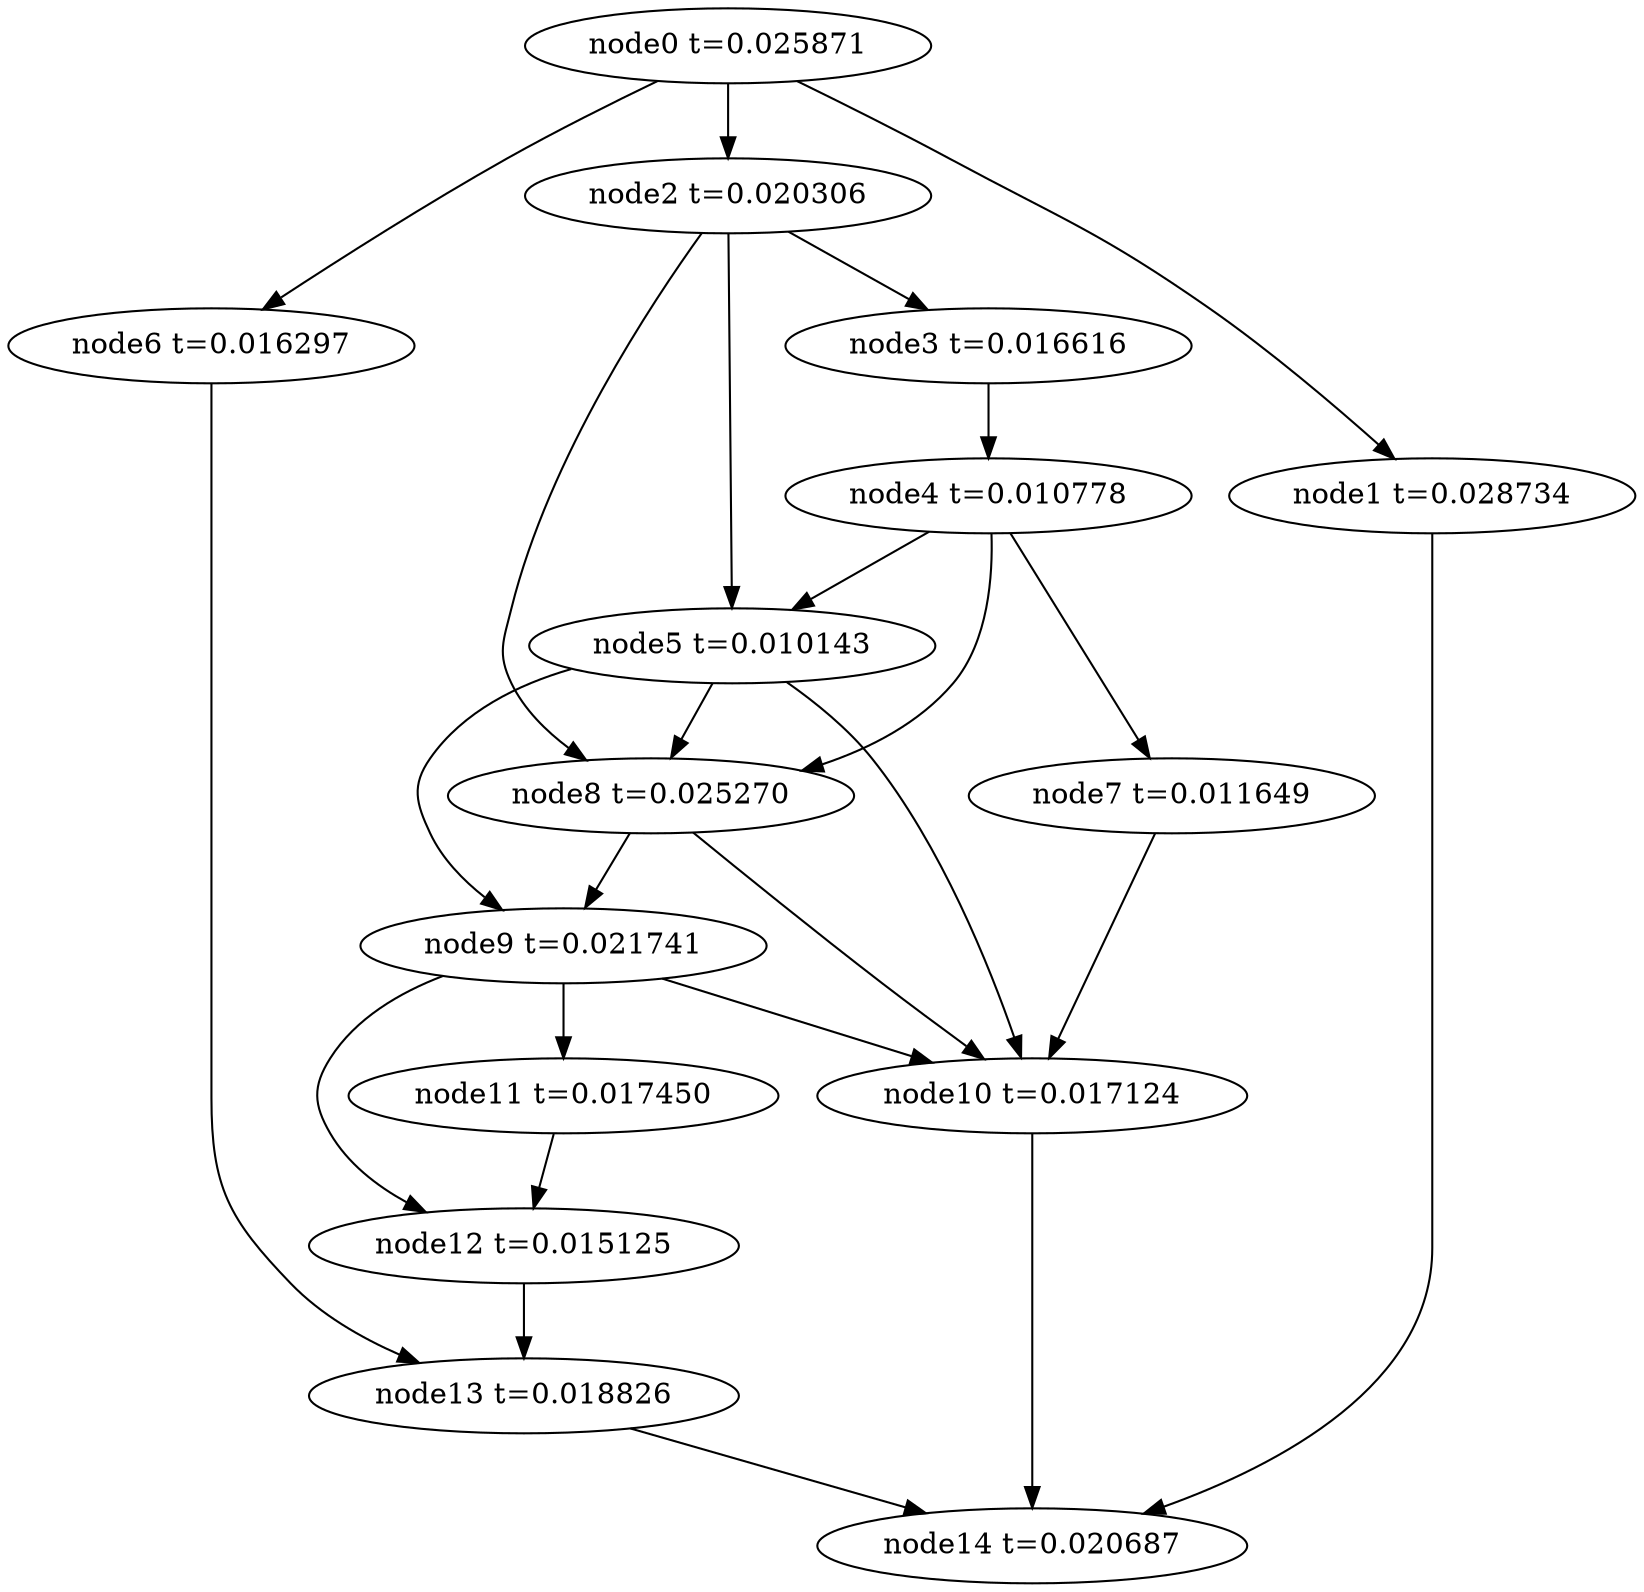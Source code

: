 digraph g{
	node14[label="node14 t=0.020687"]
	node13 -> node14
	node13[label="node13 t=0.018826"];
	node12 -> node13
	node12[label="node12 t=0.015125"];
	node11 -> node12
	node11[label="node11 t=0.017450"];
	node10 -> node14
	node10[label="node10 t=0.017124"];
	node9 -> node12
	node9 -> node11
	node9 -> node10
	node9[label="node9 t=0.021741"];
	node8 -> node10
	node8 -> node9
	node8[label="node8 t=0.025270"];
	node7 -> node10
	node7[label="node7 t=0.011649"];
	node6 -> node13
	node6[label="node6 t=0.016297"];
	node5 -> node10
	node5 -> node9
	node5 -> node8
	node5[label="node5 t=0.010143"];
	node4 -> node8
	node4 -> node7
	node4 -> node5
	node4[label="node4 t=0.010778"];
	node3 -> node4
	node3[label="node3 t=0.016616"];
	node2 -> node8
	node2 -> node5
	node2 -> node3
	node2[label="node2 t=0.020306"];
	node1 -> node14
	node1[label="node1 t=0.028734"];
	node0 -> node6
	node0 -> node2
	node0 -> node1
	node0[label="node0 t=0.025871"];
}
